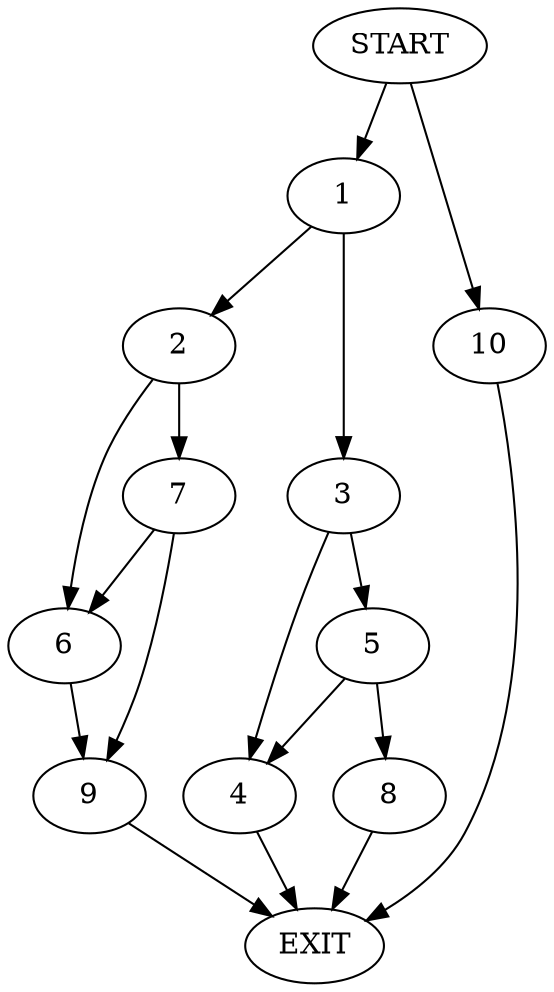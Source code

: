 digraph {
0 [label="START"]
11 [label="EXIT"]
0 -> 1
1 -> 2
1 -> 3
3 -> 4
3 -> 5
2 -> 6
2 -> 7
5 -> 4
5 -> 8
4 -> 11
8 -> 11
6 -> 9
7 -> 6
7 -> 9
9 -> 11
0 -> 10
10 -> 11
}

